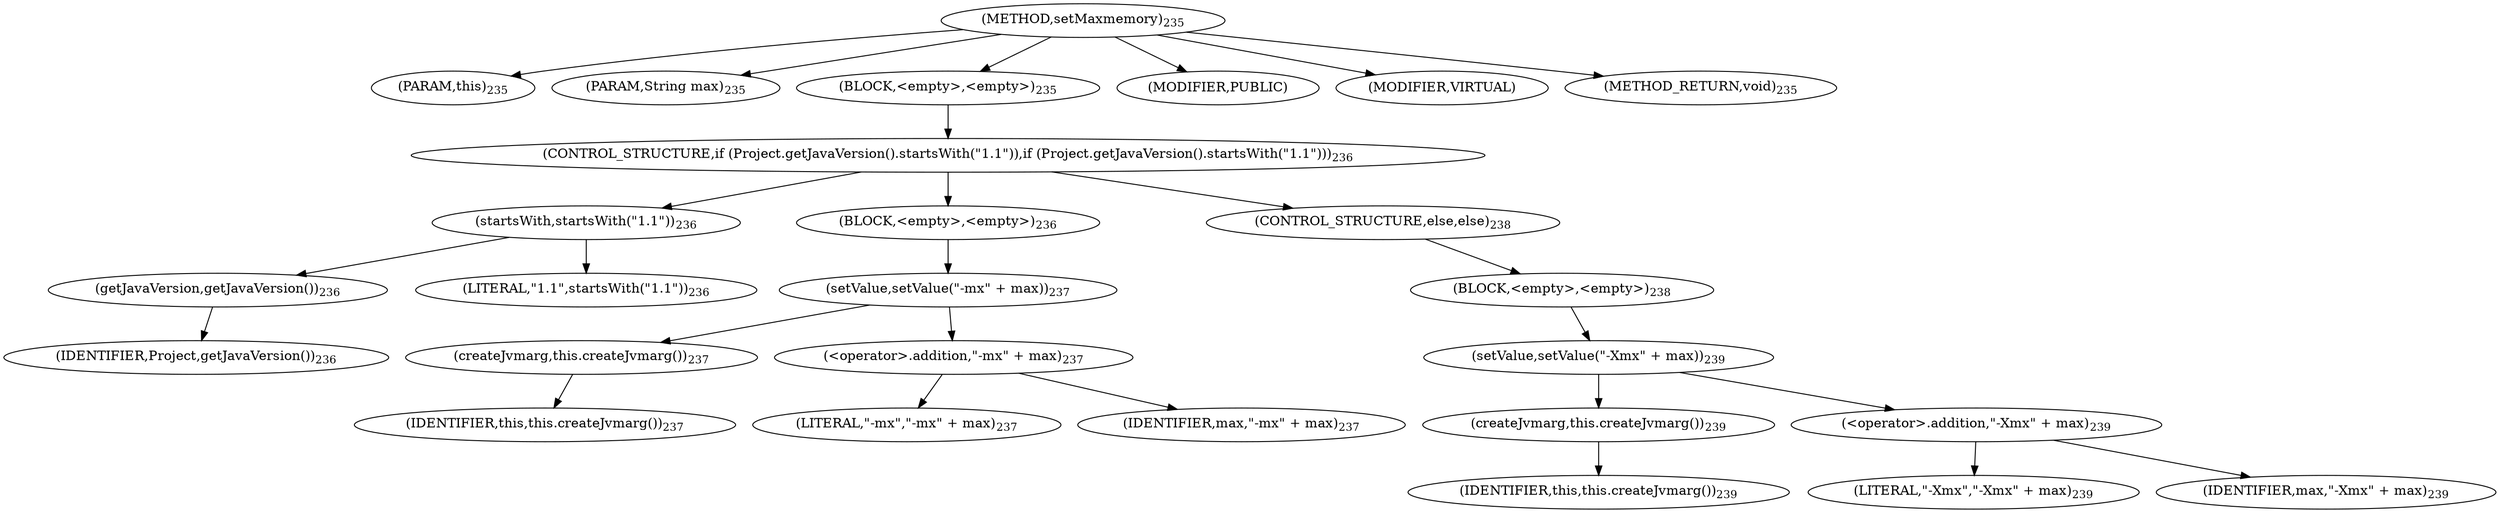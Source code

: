 digraph "setMaxmemory" {  
"381" [label = <(METHOD,setMaxmemory)<SUB>235</SUB>> ]
"28" [label = <(PARAM,this)<SUB>235</SUB>> ]
"382" [label = <(PARAM,String max)<SUB>235</SUB>> ]
"383" [label = <(BLOCK,&lt;empty&gt;,&lt;empty&gt;)<SUB>235</SUB>> ]
"384" [label = <(CONTROL_STRUCTURE,if (Project.getJavaVersion().startsWith(&quot;1.1&quot;)),if (Project.getJavaVersion().startsWith(&quot;1.1&quot;)))<SUB>236</SUB>> ]
"385" [label = <(startsWith,startsWith(&quot;1.1&quot;))<SUB>236</SUB>> ]
"386" [label = <(getJavaVersion,getJavaVersion())<SUB>236</SUB>> ]
"387" [label = <(IDENTIFIER,Project,getJavaVersion())<SUB>236</SUB>> ]
"388" [label = <(LITERAL,&quot;1.1&quot;,startsWith(&quot;1.1&quot;))<SUB>236</SUB>> ]
"389" [label = <(BLOCK,&lt;empty&gt;,&lt;empty&gt;)<SUB>236</SUB>> ]
"390" [label = <(setValue,setValue(&quot;-mx&quot; + max))<SUB>237</SUB>> ]
"391" [label = <(createJvmarg,this.createJvmarg())<SUB>237</SUB>> ]
"27" [label = <(IDENTIFIER,this,this.createJvmarg())<SUB>237</SUB>> ]
"392" [label = <(&lt;operator&gt;.addition,&quot;-mx&quot; + max)<SUB>237</SUB>> ]
"393" [label = <(LITERAL,&quot;-mx&quot;,&quot;-mx&quot; + max)<SUB>237</SUB>> ]
"394" [label = <(IDENTIFIER,max,&quot;-mx&quot; + max)<SUB>237</SUB>> ]
"395" [label = <(CONTROL_STRUCTURE,else,else)<SUB>238</SUB>> ]
"396" [label = <(BLOCK,&lt;empty&gt;,&lt;empty&gt;)<SUB>238</SUB>> ]
"397" [label = <(setValue,setValue(&quot;-Xmx&quot; + max))<SUB>239</SUB>> ]
"398" [label = <(createJvmarg,this.createJvmarg())<SUB>239</SUB>> ]
"29" [label = <(IDENTIFIER,this,this.createJvmarg())<SUB>239</SUB>> ]
"399" [label = <(&lt;operator&gt;.addition,&quot;-Xmx&quot; + max)<SUB>239</SUB>> ]
"400" [label = <(LITERAL,&quot;-Xmx&quot;,&quot;-Xmx&quot; + max)<SUB>239</SUB>> ]
"401" [label = <(IDENTIFIER,max,&quot;-Xmx&quot; + max)<SUB>239</SUB>> ]
"402" [label = <(MODIFIER,PUBLIC)> ]
"403" [label = <(MODIFIER,VIRTUAL)> ]
"404" [label = <(METHOD_RETURN,void)<SUB>235</SUB>> ]
  "381" -> "28" 
  "381" -> "382" 
  "381" -> "383" 
  "381" -> "402" 
  "381" -> "403" 
  "381" -> "404" 
  "383" -> "384" 
  "384" -> "385" 
  "384" -> "389" 
  "384" -> "395" 
  "385" -> "386" 
  "385" -> "388" 
  "386" -> "387" 
  "389" -> "390" 
  "390" -> "391" 
  "390" -> "392" 
  "391" -> "27" 
  "392" -> "393" 
  "392" -> "394" 
  "395" -> "396" 
  "396" -> "397" 
  "397" -> "398" 
  "397" -> "399" 
  "398" -> "29" 
  "399" -> "400" 
  "399" -> "401" 
}
